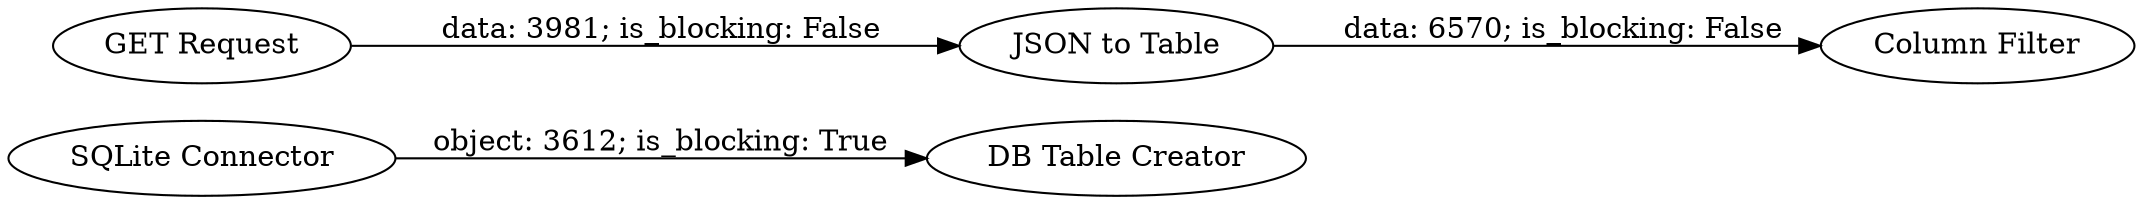 digraph {
	"4282637015849394109_2" [label="SQLite Connector"]
	"4282637015849394109_6" [label="JSON to Table"]
	"4282637015849394109_5" [label="GET Request"]
	"4282637015849394109_4" [label="DB Table Creator"]
	"4282637015849394109_7" [label="Column Filter"]
	"4282637015849394109_5" -> "4282637015849394109_6" [label="data: 3981; is_blocking: False"]
	"4282637015849394109_2" -> "4282637015849394109_4" [label="object: 3612; is_blocking: True"]
	"4282637015849394109_6" -> "4282637015849394109_7" [label="data: 6570; is_blocking: False"]
	rankdir=LR
}
